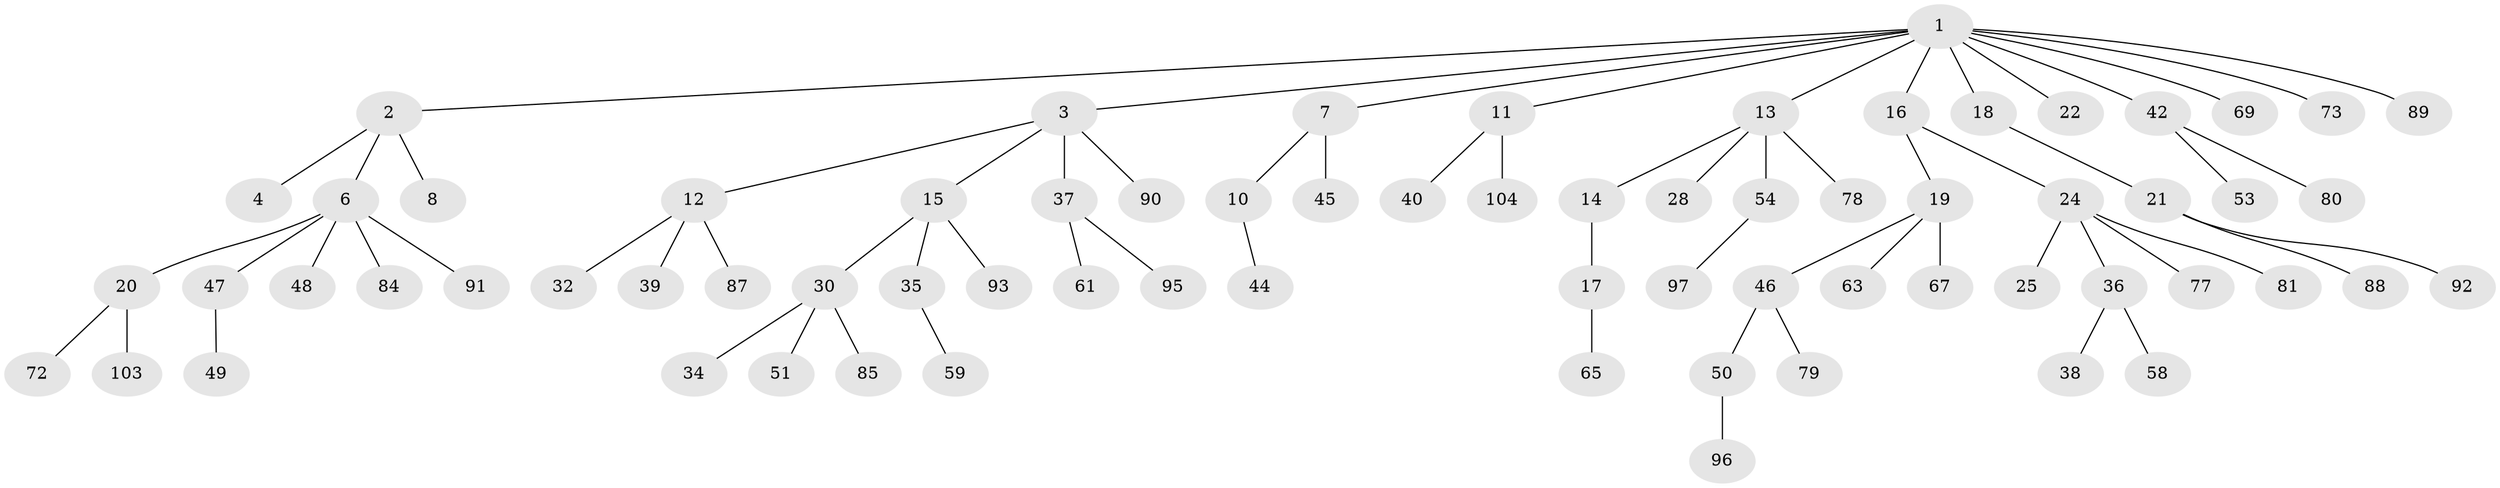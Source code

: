 // original degree distribution, {9: 0.009523809523809525, 5: 0.0380952380952381, 2: 0.21904761904761905, 1: 0.5238095238095238, 6: 0.01904761904761905, 3: 0.13333333333333333, 4: 0.05714285714285714}
// Generated by graph-tools (version 1.1) at 2025/42/03/06/25 10:42:03]
// undirected, 71 vertices, 70 edges
graph export_dot {
graph [start="1"]
  node [color=gray90,style=filled];
  1 [super="+9"];
  2 [super="+71"];
  3 [super="+60"];
  4 [super="+5"];
  6 [super="+23"];
  7;
  8;
  10 [super="+43"];
  11 [super="+99"];
  12 [super="+29"];
  13 [super="+27"];
  14;
  15 [super="+26"];
  16;
  17 [super="+62"];
  18 [super="+31"];
  19 [super="+57"];
  20 [super="+70"];
  21 [super="+75"];
  22;
  24 [super="+33"];
  25;
  28;
  30 [super="+76"];
  32 [super="+56"];
  34;
  35 [super="+55"];
  36 [super="+83"];
  37;
  38 [super="+41"];
  39 [super="+82"];
  40 [super="+94"];
  42;
  44;
  45 [super="+98"];
  46 [super="+52"];
  47;
  48;
  49 [super="+68"];
  50 [super="+64"];
  51 [super="+66"];
  53;
  54 [super="+74"];
  58 [super="+101"];
  59;
  61;
  63;
  65;
  67;
  69;
  72 [super="+86"];
  73;
  77;
  78;
  79;
  80;
  81;
  84;
  85 [super="+102"];
  87;
  88;
  89;
  90;
  91 [super="+105"];
  92;
  93 [super="+100"];
  95;
  96;
  97;
  103;
  104;
  1 -- 2;
  1 -- 3;
  1 -- 7;
  1 -- 11;
  1 -- 13;
  1 -- 16;
  1 -- 42;
  1 -- 69;
  1 -- 73;
  1 -- 18;
  1 -- 22;
  1 -- 89;
  2 -- 4;
  2 -- 6;
  2 -- 8;
  3 -- 12;
  3 -- 15;
  3 -- 37;
  3 -- 90;
  6 -- 20;
  6 -- 47;
  6 -- 48;
  6 -- 84;
  6 -- 91;
  7 -- 10;
  7 -- 45;
  10 -- 44;
  11 -- 40;
  11 -- 104;
  12 -- 39;
  12 -- 87;
  12 -- 32;
  13 -- 14;
  13 -- 28;
  13 -- 54;
  13 -- 78;
  14 -- 17;
  15 -- 35;
  15 -- 93;
  15 -- 30;
  16 -- 19;
  16 -- 24;
  17 -- 65;
  18 -- 21;
  19 -- 46;
  19 -- 67;
  19 -- 63;
  20 -- 72;
  20 -- 103;
  21 -- 88;
  21 -- 92;
  24 -- 25;
  24 -- 36;
  24 -- 81;
  24 -- 77;
  30 -- 34;
  30 -- 51;
  30 -- 85;
  35 -- 59;
  36 -- 38;
  36 -- 58;
  37 -- 61;
  37 -- 95;
  42 -- 53;
  42 -- 80;
  46 -- 50;
  46 -- 79;
  47 -- 49;
  50 -- 96;
  54 -- 97;
}
